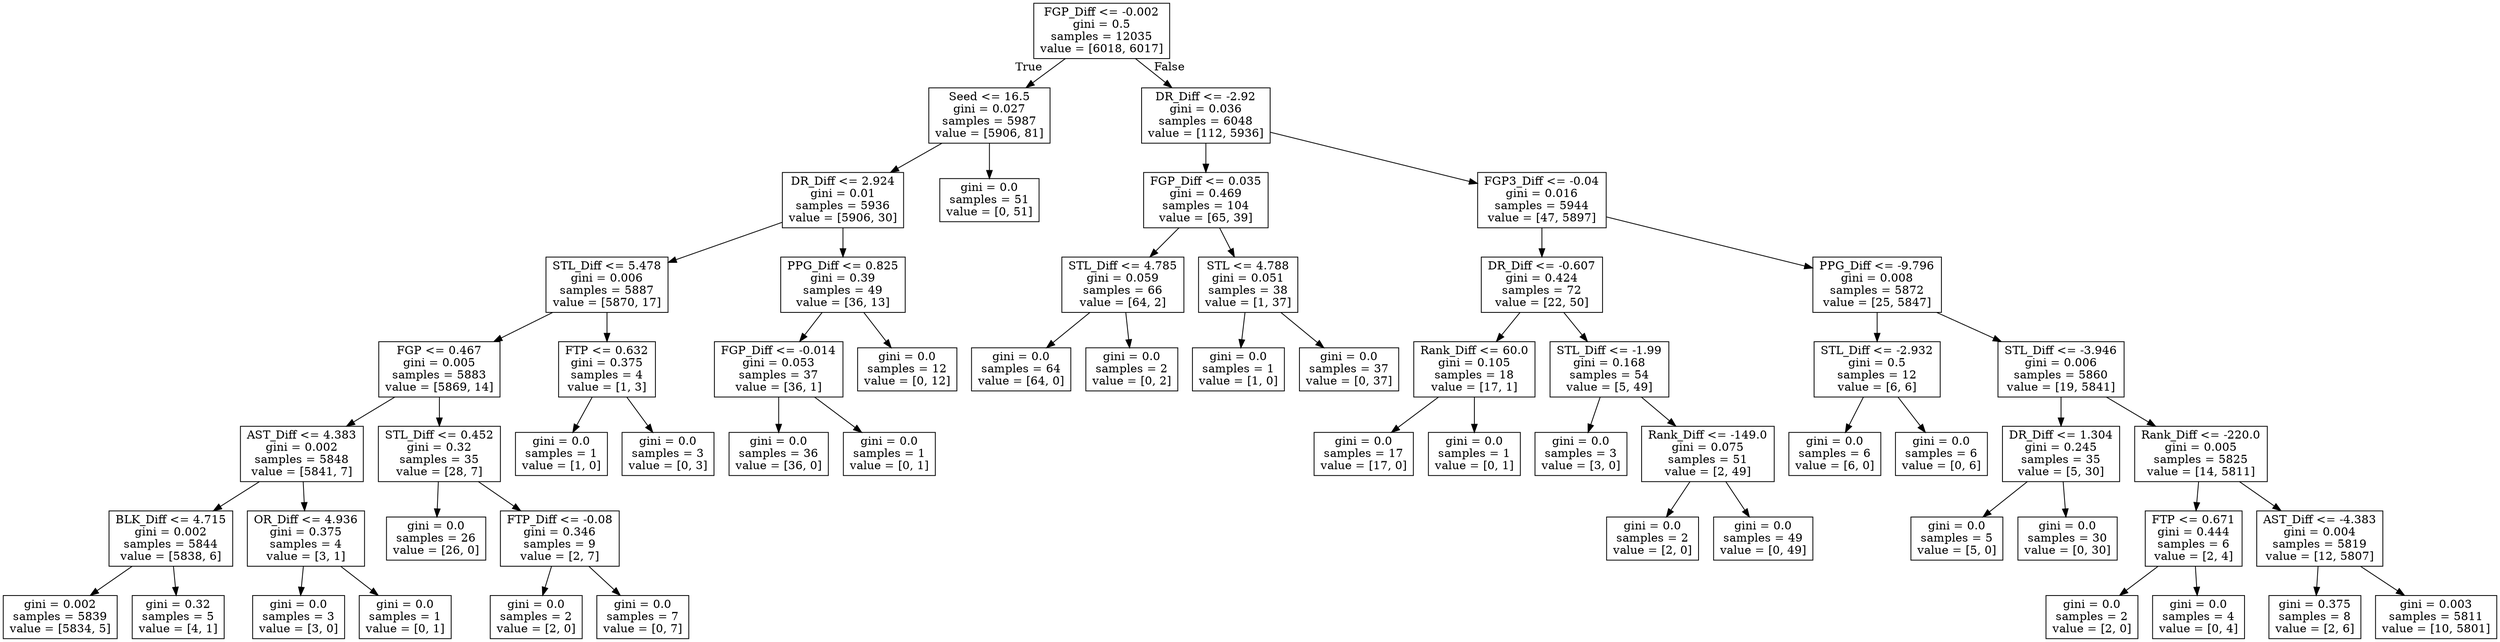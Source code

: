 digraph Tree {
node [shape=box] ;
0 [label="FGP_Diff <= -0.002\ngini = 0.5\nsamples = 12035\nvalue = [6018, 6017]"] ;
1 [label="Seed <= 16.5\ngini = 0.027\nsamples = 5987\nvalue = [5906, 81]"] ;
0 -> 1 [labeldistance=2.5, labelangle=45, headlabel="True"] ;
2 [label="DR_Diff <= 2.924\ngini = 0.01\nsamples = 5936\nvalue = [5906, 30]"] ;
1 -> 2 ;
3 [label="STL_Diff <= 5.478\ngini = 0.006\nsamples = 5887\nvalue = [5870, 17]"] ;
2 -> 3 ;
4 [label="FGP <= 0.467\ngini = 0.005\nsamples = 5883\nvalue = [5869, 14]"] ;
3 -> 4 ;
5 [label="AST_Diff <= 4.383\ngini = 0.002\nsamples = 5848\nvalue = [5841, 7]"] ;
4 -> 5 ;
6 [label="BLK_Diff <= 4.715\ngini = 0.002\nsamples = 5844\nvalue = [5838, 6]"] ;
5 -> 6 ;
7 [label="gini = 0.002\nsamples = 5839\nvalue = [5834, 5]"] ;
6 -> 7 ;
8 [label="gini = 0.32\nsamples = 5\nvalue = [4, 1]"] ;
6 -> 8 ;
9 [label="OR_Diff <= 4.936\ngini = 0.375\nsamples = 4\nvalue = [3, 1]"] ;
5 -> 9 ;
10 [label="gini = 0.0\nsamples = 3\nvalue = [3, 0]"] ;
9 -> 10 ;
11 [label="gini = 0.0\nsamples = 1\nvalue = [0, 1]"] ;
9 -> 11 ;
12 [label="STL_Diff <= 0.452\ngini = 0.32\nsamples = 35\nvalue = [28, 7]"] ;
4 -> 12 ;
13 [label="gini = 0.0\nsamples = 26\nvalue = [26, 0]"] ;
12 -> 13 ;
14 [label="FTP_Diff <= -0.08\ngini = 0.346\nsamples = 9\nvalue = [2, 7]"] ;
12 -> 14 ;
15 [label="gini = 0.0\nsamples = 2\nvalue = [2, 0]"] ;
14 -> 15 ;
16 [label="gini = 0.0\nsamples = 7\nvalue = [0, 7]"] ;
14 -> 16 ;
17 [label="FTP <= 0.632\ngini = 0.375\nsamples = 4\nvalue = [1, 3]"] ;
3 -> 17 ;
18 [label="gini = 0.0\nsamples = 1\nvalue = [1, 0]"] ;
17 -> 18 ;
19 [label="gini = 0.0\nsamples = 3\nvalue = [0, 3]"] ;
17 -> 19 ;
20 [label="PPG_Diff <= 0.825\ngini = 0.39\nsamples = 49\nvalue = [36, 13]"] ;
2 -> 20 ;
21 [label="FGP_Diff <= -0.014\ngini = 0.053\nsamples = 37\nvalue = [36, 1]"] ;
20 -> 21 ;
22 [label="gini = 0.0\nsamples = 36\nvalue = [36, 0]"] ;
21 -> 22 ;
23 [label="gini = 0.0\nsamples = 1\nvalue = [0, 1]"] ;
21 -> 23 ;
24 [label="gini = 0.0\nsamples = 12\nvalue = [0, 12]"] ;
20 -> 24 ;
25 [label="gini = 0.0\nsamples = 51\nvalue = [0, 51]"] ;
1 -> 25 ;
26 [label="DR_Diff <= -2.92\ngini = 0.036\nsamples = 6048\nvalue = [112, 5936]"] ;
0 -> 26 [labeldistance=2.5, labelangle=-45, headlabel="False"] ;
27 [label="FGP_Diff <= 0.035\ngini = 0.469\nsamples = 104\nvalue = [65, 39]"] ;
26 -> 27 ;
28 [label="STL_Diff <= 4.785\ngini = 0.059\nsamples = 66\nvalue = [64, 2]"] ;
27 -> 28 ;
29 [label="gini = 0.0\nsamples = 64\nvalue = [64, 0]"] ;
28 -> 29 ;
30 [label="gini = 0.0\nsamples = 2\nvalue = [0, 2]"] ;
28 -> 30 ;
31 [label="STL <= 4.788\ngini = 0.051\nsamples = 38\nvalue = [1, 37]"] ;
27 -> 31 ;
32 [label="gini = 0.0\nsamples = 1\nvalue = [1, 0]"] ;
31 -> 32 ;
33 [label="gini = 0.0\nsamples = 37\nvalue = [0, 37]"] ;
31 -> 33 ;
34 [label="FGP3_Diff <= -0.04\ngini = 0.016\nsamples = 5944\nvalue = [47, 5897]"] ;
26 -> 34 ;
35 [label="DR_Diff <= -0.607\ngini = 0.424\nsamples = 72\nvalue = [22, 50]"] ;
34 -> 35 ;
36 [label="Rank_Diff <= 60.0\ngini = 0.105\nsamples = 18\nvalue = [17, 1]"] ;
35 -> 36 ;
37 [label="gini = 0.0\nsamples = 17\nvalue = [17, 0]"] ;
36 -> 37 ;
38 [label="gini = 0.0\nsamples = 1\nvalue = [0, 1]"] ;
36 -> 38 ;
39 [label="STL_Diff <= -1.99\ngini = 0.168\nsamples = 54\nvalue = [5, 49]"] ;
35 -> 39 ;
40 [label="gini = 0.0\nsamples = 3\nvalue = [3, 0]"] ;
39 -> 40 ;
41 [label="Rank_Diff <= -149.0\ngini = 0.075\nsamples = 51\nvalue = [2, 49]"] ;
39 -> 41 ;
42 [label="gini = 0.0\nsamples = 2\nvalue = [2, 0]"] ;
41 -> 42 ;
43 [label="gini = 0.0\nsamples = 49\nvalue = [0, 49]"] ;
41 -> 43 ;
44 [label="PPG_Diff <= -9.796\ngini = 0.008\nsamples = 5872\nvalue = [25, 5847]"] ;
34 -> 44 ;
45 [label="STL_Diff <= -2.932\ngini = 0.5\nsamples = 12\nvalue = [6, 6]"] ;
44 -> 45 ;
46 [label="gini = 0.0\nsamples = 6\nvalue = [6, 0]"] ;
45 -> 46 ;
47 [label="gini = 0.0\nsamples = 6\nvalue = [0, 6]"] ;
45 -> 47 ;
48 [label="STL_Diff <= -3.946\ngini = 0.006\nsamples = 5860\nvalue = [19, 5841]"] ;
44 -> 48 ;
49 [label="DR_Diff <= 1.304\ngini = 0.245\nsamples = 35\nvalue = [5, 30]"] ;
48 -> 49 ;
50 [label="gini = 0.0\nsamples = 5\nvalue = [5, 0]"] ;
49 -> 50 ;
51 [label="gini = 0.0\nsamples = 30\nvalue = [0, 30]"] ;
49 -> 51 ;
52 [label="Rank_Diff <= -220.0\ngini = 0.005\nsamples = 5825\nvalue = [14, 5811]"] ;
48 -> 52 ;
53 [label="FTP <= 0.671\ngini = 0.444\nsamples = 6\nvalue = [2, 4]"] ;
52 -> 53 ;
54 [label="gini = 0.0\nsamples = 2\nvalue = [2, 0]"] ;
53 -> 54 ;
55 [label="gini = 0.0\nsamples = 4\nvalue = [0, 4]"] ;
53 -> 55 ;
56 [label="AST_Diff <= -4.383\ngini = 0.004\nsamples = 5819\nvalue = [12, 5807]"] ;
52 -> 56 ;
57 [label="gini = 0.375\nsamples = 8\nvalue = [2, 6]"] ;
56 -> 57 ;
58 [label="gini = 0.003\nsamples = 5811\nvalue = [10, 5801]"] ;
56 -> 58 ;
}